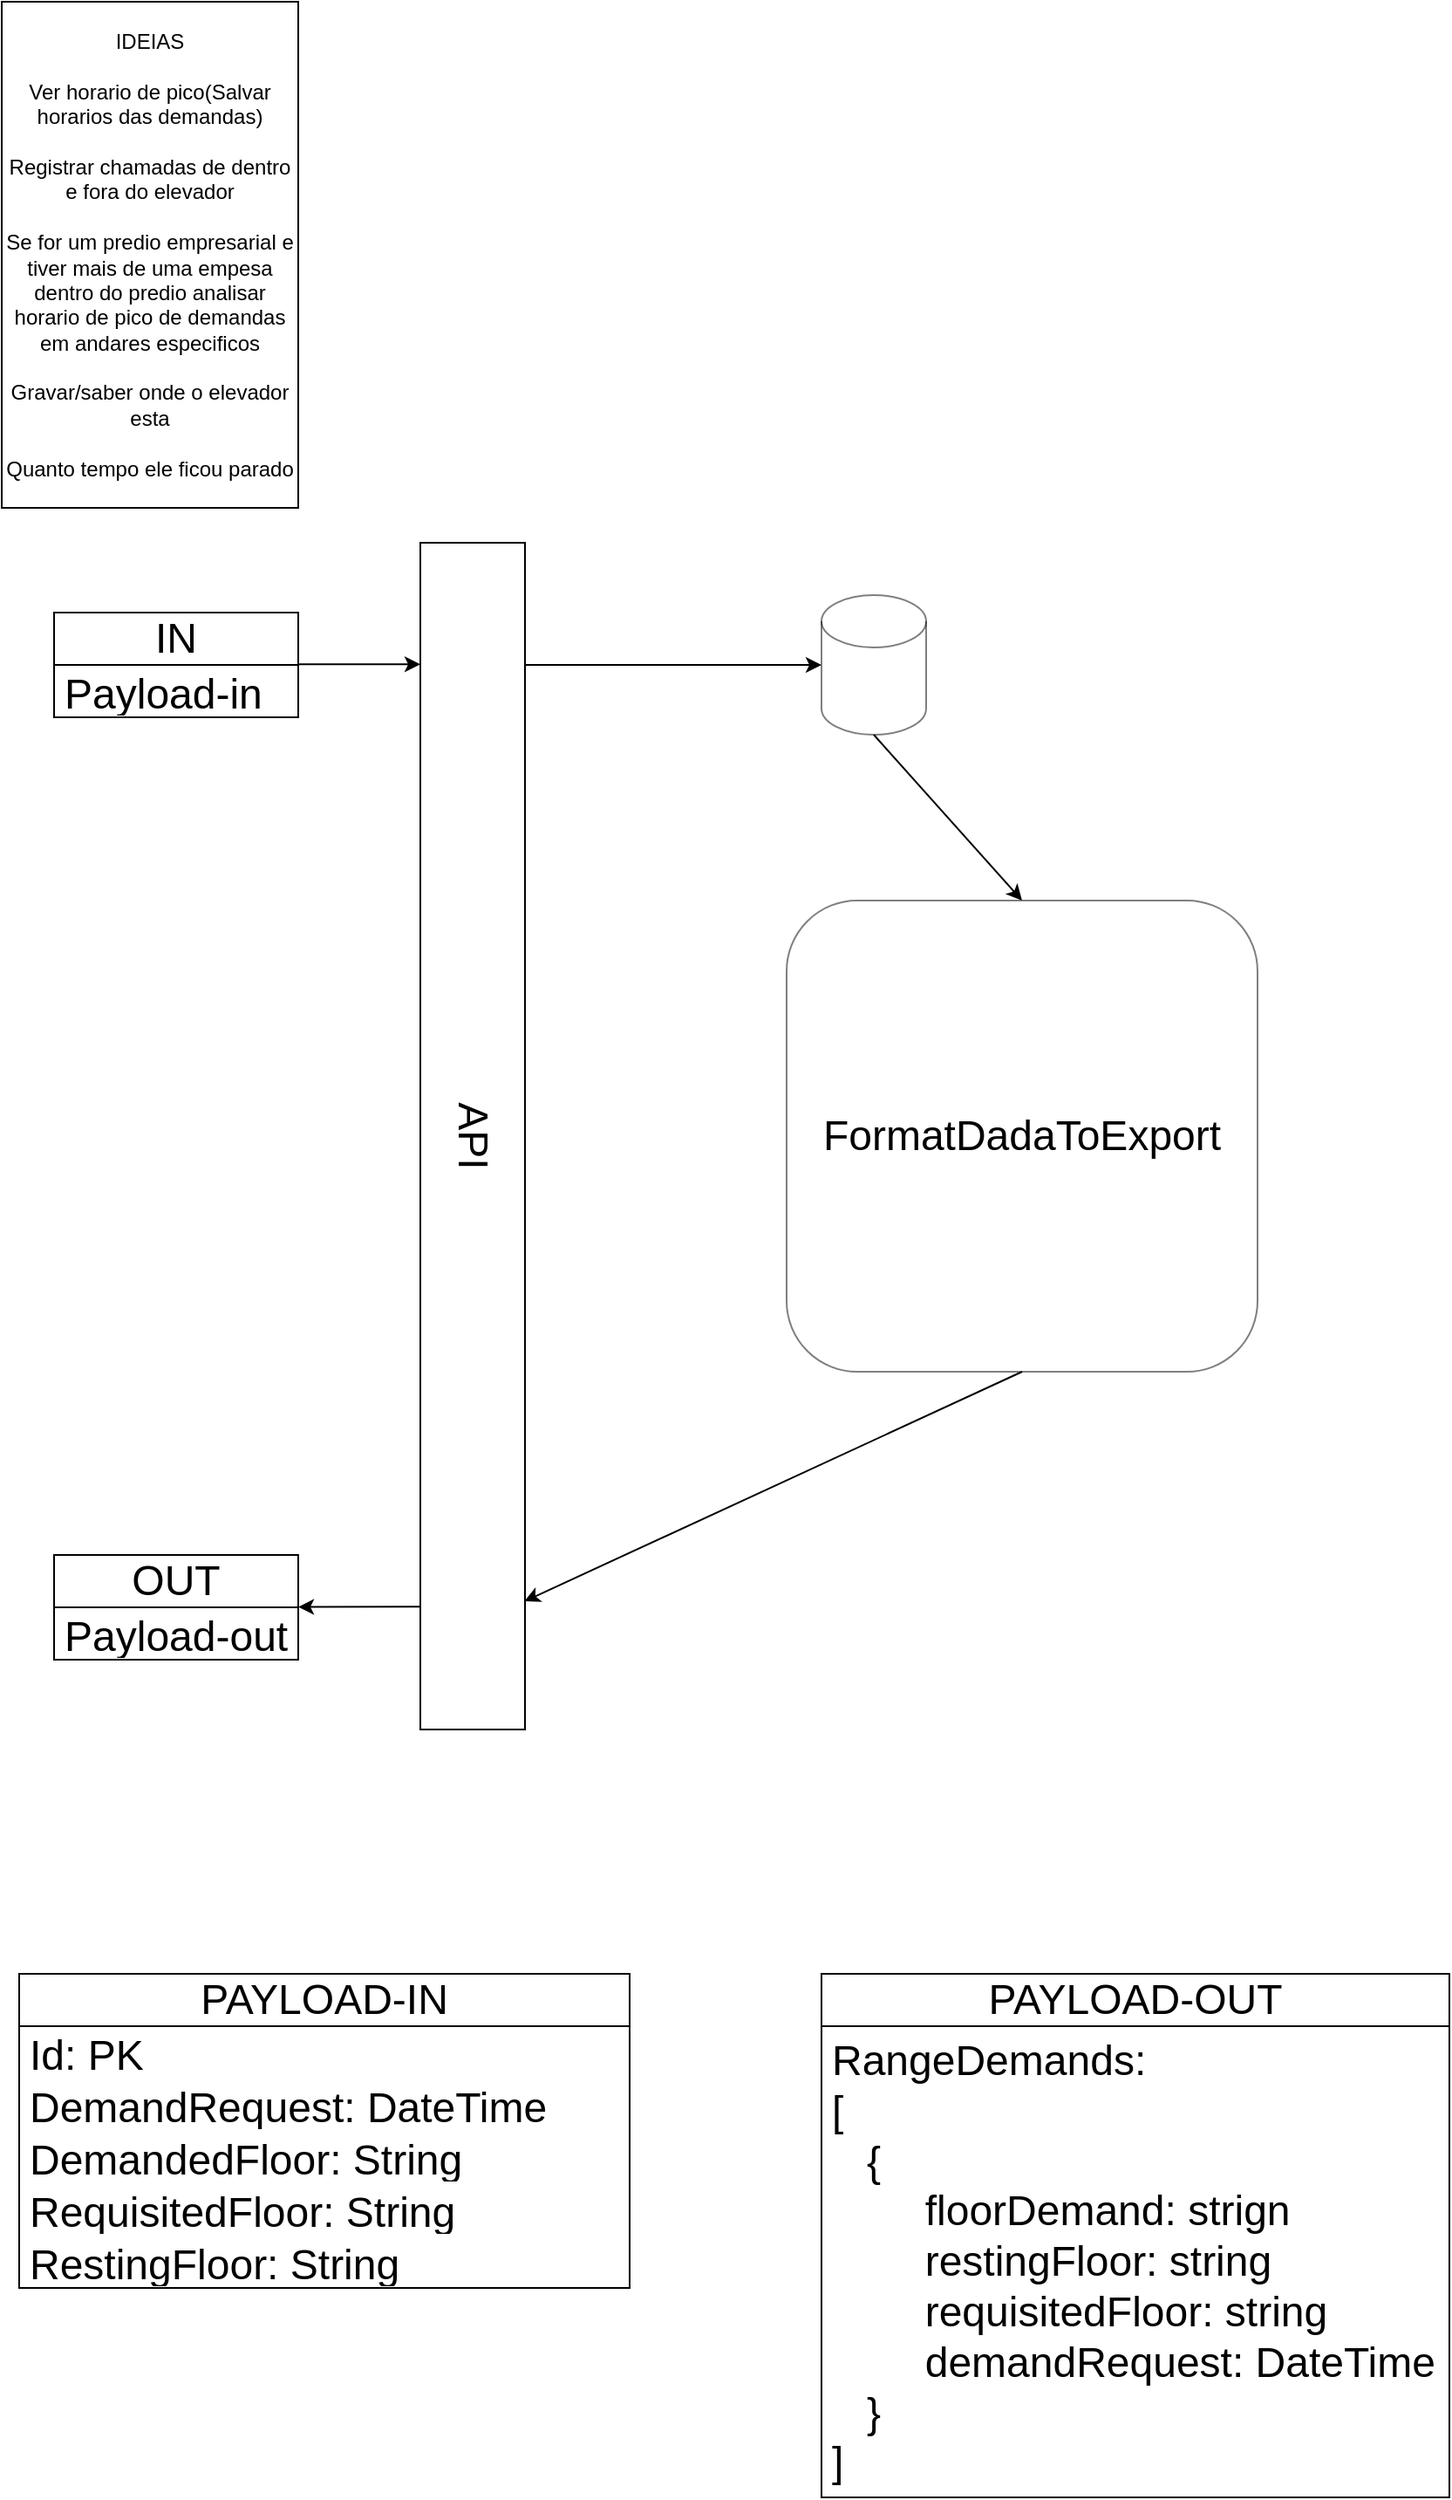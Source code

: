 <mxfile>
    <diagram id="7hd2dcPcO8gSp11b4hGH" name="Page-1">
        <mxGraphModel dx="2367" dy="1029" grid="1" gridSize="10" guides="1" tooltips="1" connect="1" arrows="1" fold="1" page="1" pageScale="1" pageWidth="850" pageHeight="1100" math="0" shadow="0">
            <root>
                <mxCell id="0"/>
                <mxCell id="1" parent="0"/>
                <mxCell id="2" value="" style="shape=table;startSize=0;container=1;collapsible=0;childLayout=tableLayout;" parent="1" vertex="1">
                    <mxGeometry x="10" y="10" width="170" height="290" as="geometry"/>
                </mxCell>
                <mxCell id="3" value="" style="shape=tableRow;horizontal=0;startSize=0;swimlaneHead=0;swimlaneBody=0;top=0;left=0;bottom=0;right=0;collapsible=0;dropTarget=0;fillColor=none;points=[[0,0.5],[1,0.5]];portConstraint=eastwest;" parent="2" vertex="1">
                    <mxGeometry width="170" height="290" as="geometry"/>
                </mxCell>
                <mxCell id="4" value="IDEIAS&lt;br&gt;&lt;br&gt;Ver horario de pico(Salvar horarios das demandas)&lt;br&gt;&lt;br&gt;Registrar chamadas de dentro e fora do elevador&lt;br&gt;&lt;br&gt;Se for um predio empresarial e tiver mais de uma empesa dentro do predio analisar horario de pico de demandas em andares especificos&lt;br&gt;&lt;br&gt;Gravar/saber onde o elevador esta&lt;br&gt;&lt;br&gt;Quanto tempo ele ficou parado" style="shape=partialRectangle;html=1;whiteSpace=wrap;connectable=0;overflow=hidden;fillColor=none;top=0;left=0;bottom=0;right=0;pointerEvents=1;align=center;" parent="3" vertex="1">
                    <mxGeometry width="170" height="290" as="geometry">
                        <mxRectangle width="170" height="290" as="alternateBounds"/>
                    </mxGeometry>
                </mxCell>
                <mxCell id="16" value="API" style="rounded=0;whiteSpace=wrap;html=1;fontSize=24;rotation=90;" parent="1" vertex="1">
                    <mxGeometry x="-60" y="630" width="680" height="60" as="geometry"/>
                </mxCell>
                <mxCell id="17" value="IN" style="swimlane;fontStyle=0;childLayout=stackLayout;horizontal=1;startSize=30;horizontalStack=0;resizeParent=1;resizeParentMax=0;resizeLast=0;collapsible=1;marginBottom=0;whiteSpace=wrap;html=1;fontSize=24;" parent="1" vertex="1">
                    <mxGeometry x="40" y="360" width="140" height="60" as="geometry"/>
                </mxCell>
                <mxCell id="18" value="Payload-in" style="text;strokeColor=none;fillColor=none;align=left;verticalAlign=middle;spacingLeft=4;spacingRight=4;overflow=hidden;points=[[0,0.5],[1,0.5]];portConstraint=eastwest;rotatable=0;whiteSpace=wrap;html=1;fontSize=24;" parent="17" vertex="1">
                    <mxGeometry y="30" width="140" height="30" as="geometry"/>
                </mxCell>
                <mxCell id="21" value="OUT" style="swimlane;fontStyle=0;childLayout=stackLayout;horizontal=1;startSize=30;horizontalStack=0;resizeParent=1;resizeParentMax=0;resizeLast=0;collapsible=1;marginBottom=0;whiteSpace=wrap;html=1;fontSize=24;" parent="1" vertex="1">
                    <mxGeometry x="40" y="900" width="140" height="60" as="geometry"/>
                </mxCell>
                <mxCell id="22" value="Payload-out" style="text;strokeColor=none;fillColor=none;align=left;verticalAlign=middle;spacingLeft=4;spacingRight=4;overflow=hidden;points=[[0,0.5],[1,0.5]];portConstraint=eastwest;rotatable=0;whiteSpace=wrap;html=1;fontSize=24;" parent="21" vertex="1">
                    <mxGeometry y="30" width="140" height="30" as="geometry"/>
                </mxCell>
                <mxCell id="25" value="" style="endArrow=classic;html=1;fontSize=24;" parent="1" edge="1">
                    <mxGeometry width="50" height="50" relative="1" as="geometry">
                        <mxPoint x="180" y="389.63" as="sourcePoint"/>
                        <mxPoint x="250" y="389.63" as="targetPoint"/>
                    </mxGeometry>
                </mxCell>
                <mxCell id="26" value="" style="endArrow=classic;html=1;fontSize=24;" parent="1" edge="1">
                    <mxGeometry width="50" height="50" relative="1" as="geometry">
                        <mxPoint x="250" y="929.63" as="sourcePoint"/>
                        <mxPoint x="180" y="929.8" as="targetPoint"/>
                    </mxGeometry>
                </mxCell>
                <mxCell id="29" value="PAYLOAD-IN" style="swimlane;fontStyle=0;childLayout=stackLayout;horizontal=1;startSize=30;horizontalStack=0;resizeParent=1;resizeParentMax=0;resizeLast=0;collapsible=1;marginBottom=0;whiteSpace=wrap;html=1;fontSize=24;" parent="1" vertex="1">
                    <mxGeometry x="20" y="1140" width="350" height="180" as="geometry">
                        <mxRectangle x="80" y="1120" width="60" height="40" as="alternateBounds"/>
                    </mxGeometry>
                </mxCell>
                <mxCell id="72" value="Id: PK" style="text;strokeColor=none;fillColor=none;align=left;verticalAlign=middle;spacingLeft=4;spacingRight=4;overflow=hidden;points=[[0,0.5],[1,0.5]];portConstraint=eastwest;rotatable=0;whiteSpace=wrap;html=1;fontSize=24;" vertex="1" parent="29">
                    <mxGeometry y="30" width="350" height="30" as="geometry"/>
                </mxCell>
                <mxCell id="30" value="DemandRequest: DateTime" style="text;strokeColor=none;fillColor=none;align=left;verticalAlign=middle;spacingLeft=4;spacingRight=4;overflow=hidden;points=[[0,0.5],[1,0.5]];portConstraint=eastwest;rotatable=0;whiteSpace=wrap;html=1;fontSize=24;" parent="29" vertex="1">
                    <mxGeometry y="60" width="350" height="30" as="geometry"/>
                </mxCell>
                <mxCell id="44" value="DemandedFloor: String" style="text;strokeColor=none;fillColor=none;align=left;verticalAlign=middle;spacingLeft=4;spacingRight=4;overflow=hidden;points=[[0,0.5],[1,0.5]];portConstraint=eastwest;rotatable=0;whiteSpace=wrap;html=1;fontSize=24;" parent="29" vertex="1">
                    <mxGeometry y="90" width="350" height="30" as="geometry"/>
                </mxCell>
                <mxCell id="45" value="RequisitedFloor: String" style="text;strokeColor=none;fillColor=none;align=left;verticalAlign=middle;spacingLeft=4;spacingRight=4;overflow=hidden;points=[[0,0.5],[1,0.5]];portConstraint=eastwest;rotatable=0;whiteSpace=wrap;html=1;fontSize=24;" parent="29" vertex="1">
                    <mxGeometry y="120" width="350" height="30" as="geometry"/>
                </mxCell>
                <mxCell id="71" value="RestingFloor: String" style="text;strokeColor=none;fillColor=none;align=left;verticalAlign=middle;spacingLeft=4;spacingRight=4;overflow=hidden;points=[[0,0.5],[1,0.5]];portConstraint=eastwest;rotatable=0;whiteSpace=wrap;html=1;fontSize=24;" vertex="1" parent="29">
                    <mxGeometry y="150" width="350" height="30" as="geometry"/>
                </mxCell>
                <mxCell id="65" style="edgeStyle=none;html=1;exitX=0.5;exitY=1;exitDx=0;exitDy=0;exitPerimeter=0;entryX=0.5;entryY=0;entryDx=0;entryDy=0;fontSize=24;" parent="1" source="61" target="64" edge="1">
                    <mxGeometry relative="1" as="geometry"/>
                </mxCell>
                <mxCell id="61" value="" style="shape=cylinder3;whiteSpace=wrap;html=1;boundedLbl=1;backgroundOutline=1;size=15;rounded=1;shadow=0;glass=0;sketch=0;fontSize=24;fillColor=none;opacity=50;" parent="1" vertex="1">
                    <mxGeometry x="480" y="350" width="60" height="80" as="geometry"/>
                </mxCell>
                <mxCell id="62" value="" style="endArrow=classic;html=1;fontSize=24;entryX=0;entryY=0.5;entryDx=0;entryDy=0;entryPerimeter=0;exitX=0.103;exitY=0;exitDx=0;exitDy=0;exitPerimeter=0;" parent="1" source="16" target="61" edge="1">
                    <mxGeometry width="50" height="50" relative="1" as="geometry">
                        <mxPoint x="30" y="710" as="sourcePoint"/>
                        <mxPoint x="80" y="660" as="targetPoint"/>
                    </mxGeometry>
                </mxCell>
                <mxCell id="66" style="edgeStyle=none;html=1;exitX=0.5;exitY=1;exitDx=0;exitDy=0;fontSize=24;entryX=0.892;entryY=0.006;entryDx=0;entryDy=0;entryPerimeter=0;" parent="1" source="64" target="16" edge="1">
                    <mxGeometry relative="1" as="geometry">
                        <mxPoint x="509.667" y="930" as="targetPoint"/>
                    </mxGeometry>
                </mxCell>
                <mxCell id="64" value="FormatDadaToExport" style="whiteSpace=wrap;html=1;aspect=fixed;rounded=1;shadow=0;glass=0;sketch=0;fontSize=24;fillColor=none;opacity=50;" parent="1" vertex="1">
                    <mxGeometry x="460" y="525" width="270" height="270" as="geometry"/>
                </mxCell>
                <mxCell id="67" value="&lt;span style=&quot;font-size: 24px;&quot;&gt;PAYLOAD-OUT&lt;/span&gt;" style="swimlane;fontStyle=0;childLayout=stackLayout;horizontal=1;startSize=30;horizontalStack=0;resizeParent=1;resizeParentMax=0;resizeLast=0;collapsible=1;marginBottom=0;whiteSpace=wrap;html=1;" vertex="1" parent="1">
                    <mxGeometry x="480" y="1140" width="360" height="300" as="geometry"/>
                </mxCell>
                <mxCell id="68" value="&lt;font style=&quot;font-size: 24px;&quot;&gt;RangeDemands:&lt;br&gt;[&lt;br&gt;&amp;nbsp; &amp;nbsp;{&lt;br&gt;&lt;span style=&quot;&quot;&gt;&lt;span style=&quot;white-space: pre;&quot;&gt;&#9;&lt;/span&gt;floorDemand: strign&lt;br&gt;&lt;span style=&quot;white-space: pre;&quot;&gt;&#9;&lt;/span&gt;restingFloor: string&lt;br&gt;&lt;span style=&quot;white-space: pre;&quot;&gt;&#9;&lt;/span&gt;requisitedFloor: string&lt;br&gt;&lt;span style=&quot;white-space: pre;&quot;&gt;&#9;&lt;/span&gt;demandRequest: DateTime&lt;br&gt;&lt;/span&gt;&amp;nbsp; &amp;nbsp;}&lt;br&gt;]&lt;/font&gt;" style="text;strokeColor=none;fillColor=none;align=left;verticalAlign=middle;spacingLeft=4;spacingRight=4;overflow=hidden;points=[[0,0.5],[1,0.5]];portConstraint=eastwest;rotatable=0;whiteSpace=wrap;html=1;" vertex="1" parent="67">
                    <mxGeometry y="30" width="360" height="270" as="geometry"/>
                </mxCell>
            </root>
        </mxGraphModel>
    </diagram>
</mxfile>